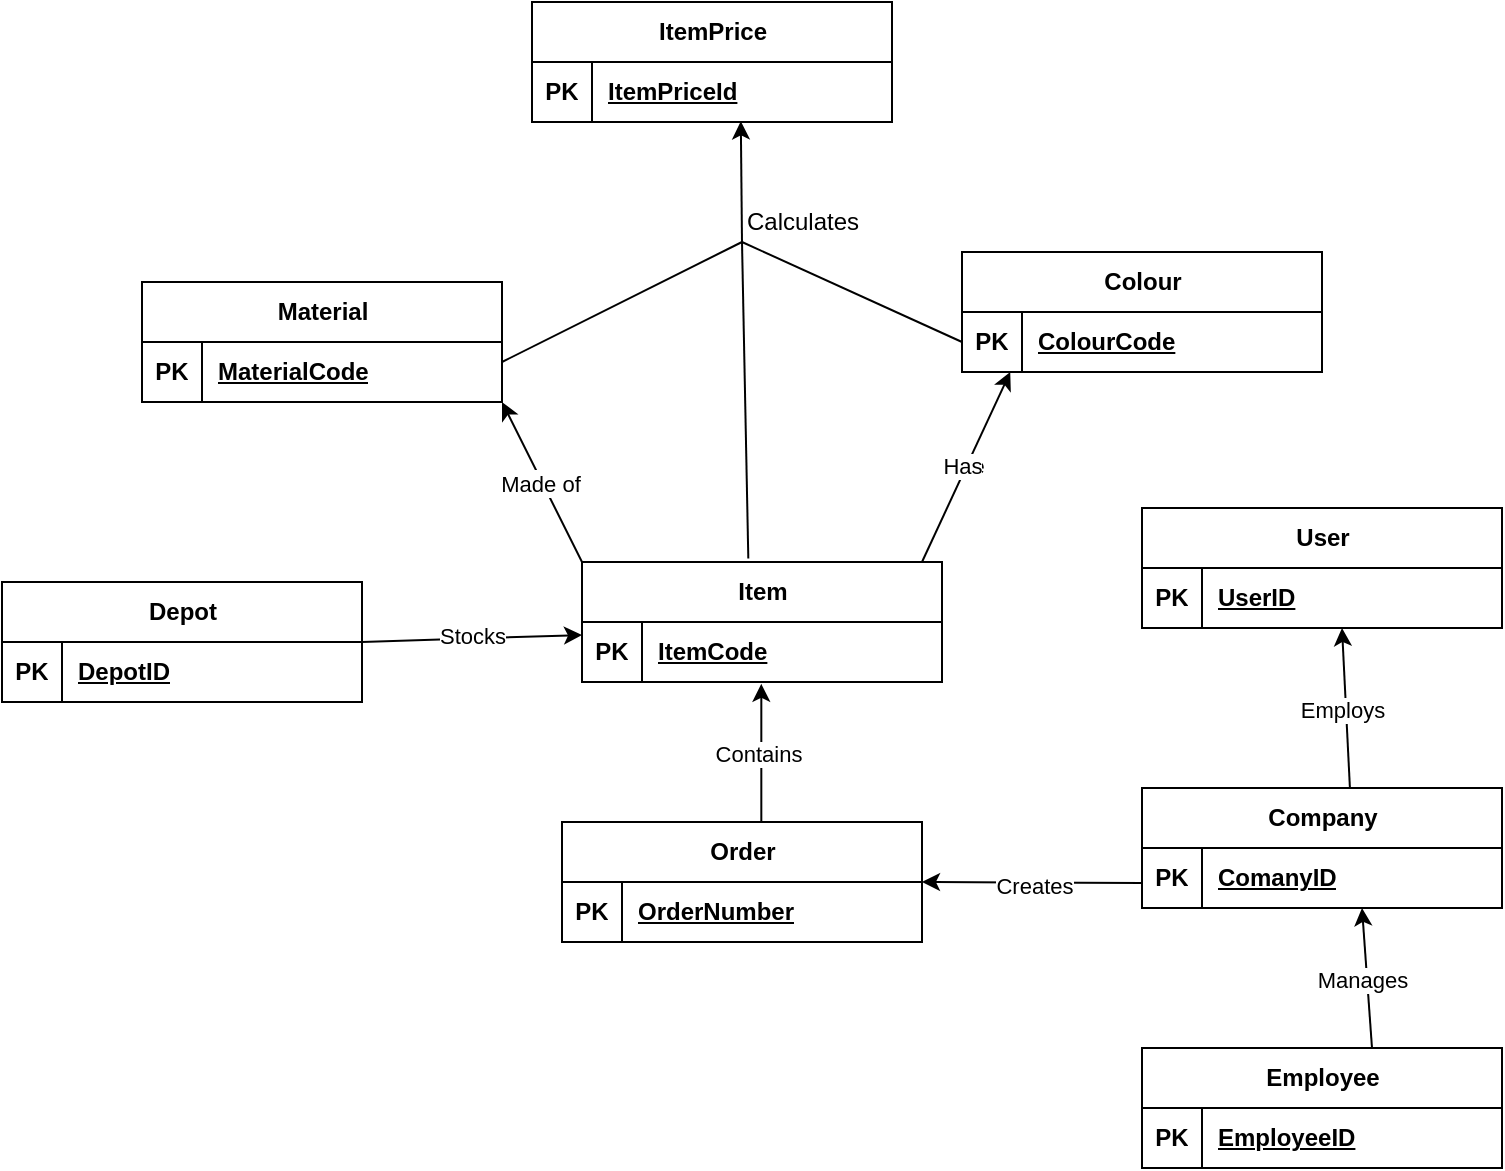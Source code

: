 <mxfile version="21.6.6" type="device">
  <diagram name="Page-1" id="e7e014a7-5840-1c2e-5031-d8a46d1fe8dd">
    <mxGraphModel dx="1195" dy="625" grid="1" gridSize="10" guides="1" tooltips="1" connect="1" arrows="1" fold="1" page="1" pageScale="1" pageWidth="1169" pageHeight="826" background="none" math="0" shadow="0">
      <root>
        <mxCell id="0" />
        <mxCell id="1" parent="0" />
        <mxCell id="VXCBtO3Dx0TMQnv6jFop-56" value="Colour" style="shape=table;startSize=30;container=1;collapsible=1;childLayout=tableLayout;fixedRows=1;rowLines=0;fontStyle=1;align=center;resizeLast=1;html=1;" vertex="1" parent="1">
          <mxGeometry x="620" y="285" width="180" height="60" as="geometry" />
        </mxCell>
        <mxCell id="VXCBtO3Dx0TMQnv6jFop-57" value="" style="shape=tableRow;horizontal=0;startSize=0;swimlaneHead=0;swimlaneBody=0;fillColor=none;collapsible=0;dropTarget=0;points=[[0,0.5],[1,0.5]];portConstraint=eastwest;top=0;left=0;right=0;bottom=1;" vertex="1" parent="VXCBtO3Dx0TMQnv6jFop-56">
          <mxGeometry y="30" width="180" height="30" as="geometry" />
        </mxCell>
        <mxCell id="VXCBtO3Dx0TMQnv6jFop-58" value="PK" style="shape=partialRectangle;connectable=0;fillColor=none;top=0;left=0;bottom=0;right=0;fontStyle=1;overflow=hidden;whiteSpace=wrap;html=1;" vertex="1" parent="VXCBtO3Dx0TMQnv6jFop-57">
          <mxGeometry width="30" height="30" as="geometry">
            <mxRectangle width="30" height="30" as="alternateBounds" />
          </mxGeometry>
        </mxCell>
        <mxCell id="VXCBtO3Dx0TMQnv6jFop-59" value="ColourCode" style="shape=partialRectangle;connectable=0;fillColor=none;top=0;left=0;bottom=0;right=0;align=left;spacingLeft=6;fontStyle=5;overflow=hidden;whiteSpace=wrap;html=1;" vertex="1" parent="VXCBtO3Dx0TMQnv6jFop-57">
          <mxGeometry x="30" width="150" height="30" as="geometry">
            <mxRectangle width="150" height="30" as="alternateBounds" />
          </mxGeometry>
        </mxCell>
        <mxCell id="VXCBtO3Dx0TMQnv6jFop-69" value="User" style="shape=table;startSize=30;container=1;collapsible=1;childLayout=tableLayout;fixedRows=1;rowLines=0;fontStyle=1;align=center;resizeLast=1;html=1;" vertex="1" parent="1">
          <mxGeometry x="710" y="413" width="180" height="60" as="geometry" />
        </mxCell>
        <mxCell id="VXCBtO3Dx0TMQnv6jFop-70" value="" style="shape=tableRow;horizontal=0;startSize=0;swimlaneHead=0;swimlaneBody=0;fillColor=none;collapsible=0;dropTarget=0;points=[[0,0.5],[1,0.5]];portConstraint=eastwest;top=0;left=0;right=0;bottom=1;" vertex="1" parent="VXCBtO3Dx0TMQnv6jFop-69">
          <mxGeometry y="30" width="180" height="30" as="geometry" />
        </mxCell>
        <mxCell id="VXCBtO3Dx0TMQnv6jFop-71" value="PK" style="shape=partialRectangle;connectable=0;fillColor=none;top=0;left=0;bottom=0;right=0;fontStyle=1;overflow=hidden;whiteSpace=wrap;html=1;" vertex="1" parent="VXCBtO3Dx0TMQnv6jFop-70">
          <mxGeometry width="30" height="30" as="geometry">
            <mxRectangle width="30" height="30" as="alternateBounds" />
          </mxGeometry>
        </mxCell>
        <mxCell id="VXCBtO3Dx0TMQnv6jFop-72" value="UserID" style="shape=partialRectangle;connectable=0;fillColor=none;top=0;left=0;bottom=0;right=0;align=left;spacingLeft=6;fontStyle=5;overflow=hidden;whiteSpace=wrap;html=1;" vertex="1" parent="VXCBtO3Dx0TMQnv6jFop-70">
          <mxGeometry x="30" width="150" height="30" as="geometry">
            <mxRectangle width="150" height="30" as="alternateBounds" />
          </mxGeometry>
        </mxCell>
        <mxCell id="VXCBtO3Dx0TMQnv6jFop-85" value="Company" style="shape=table;startSize=30;container=1;collapsible=1;childLayout=tableLayout;fixedRows=1;rowLines=0;fontStyle=1;align=center;resizeLast=1;html=1;" vertex="1" parent="1">
          <mxGeometry x="710" y="553" width="180" height="60" as="geometry" />
        </mxCell>
        <mxCell id="VXCBtO3Dx0TMQnv6jFop-86" value="" style="shape=tableRow;horizontal=0;startSize=0;swimlaneHead=0;swimlaneBody=0;fillColor=none;collapsible=0;dropTarget=0;points=[[0,0.5],[1,0.5]];portConstraint=eastwest;top=0;left=0;right=0;bottom=1;" vertex="1" parent="VXCBtO3Dx0TMQnv6jFop-85">
          <mxGeometry y="30" width="180" height="30" as="geometry" />
        </mxCell>
        <mxCell id="VXCBtO3Dx0TMQnv6jFop-87" value="PK" style="shape=partialRectangle;connectable=0;fillColor=none;top=0;left=0;bottom=0;right=0;fontStyle=1;overflow=hidden;whiteSpace=wrap;html=1;" vertex="1" parent="VXCBtO3Dx0TMQnv6jFop-86">
          <mxGeometry width="30" height="30" as="geometry">
            <mxRectangle width="30" height="30" as="alternateBounds" />
          </mxGeometry>
        </mxCell>
        <mxCell id="VXCBtO3Dx0TMQnv6jFop-88" value="ComanyID" style="shape=partialRectangle;connectable=0;fillColor=none;top=0;left=0;bottom=0;right=0;align=left;spacingLeft=6;fontStyle=5;overflow=hidden;whiteSpace=wrap;html=1;" vertex="1" parent="VXCBtO3Dx0TMQnv6jFop-86">
          <mxGeometry x="30" width="150" height="30" as="geometry">
            <mxRectangle width="150" height="30" as="alternateBounds" />
          </mxGeometry>
        </mxCell>
        <mxCell id="VXCBtO3Dx0TMQnv6jFop-117" value="Order" style="shape=table;startSize=30;container=1;collapsible=1;childLayout=tableLayout;fixedRows=1;rowLines=0;fontStyle=1;align=center;resizeLast=1;html=1;" vertex="1" parent="1">
          <mxGeometry x="420" y="570" width="180" height="60" as="geometry" />
        </mxCell>
        <mxCell id="VXCBtO3Dx0TMQnv6jFop-118" value="" style="shape=tableRow;horizontal=0;startSize=0;swimlaneHead=0;swimlaneBody=0;fillColor=none;collapsible=0;dropTarget=0;points=[[0,0.5],[1,0.5]];portConstraint=eastwest;top=0;left=0;right=0;bottom=1;" vertex="1" parent="VXCBtO3Dx0TMQnv6jFop-117">
          <mxGeometry y="30" width="180" height="30" as="geometry" />
        </mxCell>
        <mxCell id="VXCBtO3Dx0TMQnv6jFop-119" value="PK" style="shape=partialRectangle;connectable=0;fillColor=none;top=0;left=0;bottom=0;right=0;fontStyle=1;overflow=hidden;whiteSpace=wrap;html=1;" vertex="1" parent="VXCBtO3Dx0TMQnv6jFop-118">
          <mxGeometry width="30" height="30" as="geometry">
            <mxRectangle width="30" height="30" as="alternateBounds" />
          </mxGeometry>
        </mxCell>
        <mxCell id="VXCBtO3Dx0TMQnv6jFop-120" value="OrderNumber" style="shape=partialRectangle;connectable=0;fillColor=none;top=0;left=0;bottom=0;right=0;align=left;spacingLeft=6;fontStyle=5;overflow=hidden;whiteSpace=wrap;html=1;" vertex="1" parent="VXCBtO3Dx0TMQnv6jFop-118">
          <mxGeometry x="30" width="150" height="30" as="geometry">
            <mxRectangle width="150" height="30" as="alternateBounds" />
          </mxGeometry>
        </mxCell>
        <mxCell id="VXCBtO3Dx0TMQnv6jFop-133" value="Item" style="shape=table;startSize=30;container=1;collapsible=1;childLayout=tableLayout;fixedRows=1;rowLines=0;fontStyle=1;align=center;resizeLast=1;html=1;" vertex="1" parent="1">
          <mxGeometry x="430" y="440" width="180" height="60" as="geometry" />
        </mxCell>
        <mxCell id="VXCBtO3Dx0TMQnv6jFop-134" value="" style="shape=tableRow;horizontal=0;startSize=0;swimlaneHead=0;swimlaneBody=0;fillColor=none;collapsible=0;dropTarget=0;points=[[0,0.5],[1,0.5]];portConstraint=eastwest;top=0;left=0;right=0;bottom=1;" vertex="1" parent="VXCBtO3Dx0TMQnv6jFop-133">
          <mxGeometry y="30" width="180" height="30" as="geometry" />
        </mxCell>
        <mxCell id="VXCBtO3Dx0TMQnv6jFop-135" value="PK" style="shape=partialRectangle;connectable=0;fillColor=none;top=0;left=0;bottom=0;right=0;fontStyle=1;overflow=hidden;whiteSpace=wrap;html=1;" vertex="1" parent="VXCBtO3Dx0TMQnv6jFop-134">
          <mxGeometry width="30" height="30" as="geometry">
            <mxRectangle width="30" height="30" as="alternateBounds" />
          </mxGeometry>
        </mxCell>
        <mxCell id="VXCBtO3Dx0TMQnv6jFop-136" value="ItemCode" style="shape=partialRectangle;connectable=0;fillColor=none;top=0;left=0;bottom=0;right=0;align=left;spacingLeft=6;fontStyle=5;overflow=hidden;whiteSpace=wrap;html=1;" vertex="1" parent="VXCBtO3Dx0TMQnv6jFop-134">
          <mxGeometry x="30" width="150" height="30" as="geometry">
            <mxRectangle width="150" height="30" as="alternateBounds" />
          </mxGeometry>
        </mxCell>
        <mxCell id="VXCBtO3Dx0TMQnv6jFop-152" value="Material" style="shape=table;startSize=30;container=1;collapsible=1;childLayout=tableLayout;fixedRows=1;rowLines=0;fontStyle=1;align=center;resizeLast=1;html=1;" vertex="1" parent="1">
          <mxGeometry x="210" y="300" width="180" height="60" as="geometry" />
        </mxCell>
        <mxCell id="VXCBtO3Dx0TMQnv6jFop-153" value="" style="shape=tableRow;horizontal=0;startSize=0;swimlaneHead=0;swimlaneBody=0;fillColor=none;collapsible=0;dropTarget=0;points=[[0,0.5],[1,0.5]];portConstraint=eastwest;top=0;left=0;right=0;bottom=1;" vertex="1" parent="VXCBtO3Dx0TMQnv6jFop-152">
          <mxGeometry y="30" width="180" height="30" as="geometry" />
        </mxCell>
        <mxCell id="VXCBtO3Dx0TMQnv6jFop-154" value="PK" style="shape=partialRectangle;connectable=0;fillColor=none;top=0;left=0;bottom=0;right=0;fontStyle=1;overflow=hidden;whiteSpace=wrap;html=1;" vertex="1" parent="VXCBtO3Dx0TMQnv6jFop-153">
          <mxGeometry width="30" height="30" as="geometry">
            <mxRectangle width="30" height="30" as="alternateBounds" />
          </mxGeometry>
        </mxCell>
        <mxCell id="VXCBtO3Dx0TMQnv6jFop-155" value="MaterialCode" style="shape=partialRectangle;connectable=0;fillColor=none;top=0;left=0;bottom=0;right=0;align=left;spacingLeft=6;fontStyle=5;overflow=hidden;whiteSpace=wrap;html=1;" vertex="1" parent="VXCBtO3Dx0TMQnv6jFop-153">
          <mxGeometry x="30" width="150" height="30" as="geometry">
            <mxRectangle width="150" height="30" as="alternateBounds" />
          </mxGeometry>
        </mxCell>
        <mxCell id="VXCBtO3Dx0TMQnv6jFop-159" value="Depot" style="shape=table;startSize=30;container=1;collapsible=1;childLayout=tableLayout;fixedRows=1;rowLines=0;fontStyle=1;align=center;resizeLast=1;html=1;" vertex="1" parent="1">
          <mxGeometry x="140" y="450" width="180" height="60" as="geometry" />
        </mxCell>
        <mxCell id="VXCBtO3Dx0TMQnv6jFop-160" value="" style="shape=tableRow;horizontal=0;startSize=0;swimlaneHead=0;swimlaneBody=0;fillColor=none;collapsible=0;dropTarget=0;points=[[0,0.5],[1,0.5]];portConstraint=eastwest;top=0;left=0;right=0;bottom=1;" vertex="1" parent="VXCBtO3Dx0TMQnv6jFop-159">
          <mxGeometry y="30" width="180" height="30" as="geometry" />
        </mxCell>
        <mxCell id="VXCBtO3Dx0TMQnv6jFop-161" value="PK" style="shape=partialRectangle;connectable=0;fillColor=none;top=0;left=0;bottom=0;right=0;fontStyle=1;overflow=hidden;whiteSpace=wrap;html=1;" vertex="1" parent="VXCBtO3Dx0TMQnv6jFop-160">
          <mxGeometry width="30" height="30" as="geometry">
            <mxRectangle width="30" height="30" as="alternateBounds" />
          </mxGeometry>
        </mxCell>
        <mxCell id="VXCBtO3Dx0TMQnv6jFop-162" value="DepotID" style="shape=partialRectangle;connectable=0;fillColor=none;top=0;left=0;bottom=0;right=0;align=left;spacingLeft=6;fontStyle=5;overflow=hidden;whiteSpace=wrap;html=1;" vertex="1" parent="VXCBtO3Dx0TMQnv6jFop-160">
          <mxGeometry x="30" width="150" height="30" as="geometry">
            <mxRectangle width="150" height="30" as="alternateBounds" />
          </mxGeometry>
        </mxCell>
        <mxCell id="VXCBtO3Dx0TMQnv6jFop-177" value="" style="endArrow=classic;html=1;rounded=0;exitX=0.5;exitY=0;exitDx=0;exitDy=0;" edge="1" parent="1">
          <mxGeometry width="50" height="50" relative="1" as="geometry">
            <mxPoint x="813.96" y="553" as="sourcePoint" />
            <mxPoint x="810" y="473" as="targetPoint" />
          </mxGeometry>
        </mxCell>
        <mxCell id="VXCBtO3Dx0TMQnv6jFop-178" value="Employs" style="edgeLabel;html=1;align=center;verticalAlign=middle;resizable=0;points=[];" vertex="1" connectable="0" parent="VXCBtO3Dx0TMQnv6jFop-177">
          <mxGeometry x="-0.008" y="2" relative="1" as="geometry">
            <mxPoint as="offset" />
          </mxGeometry>
        </mxCell>
        <mxCell id="VXCBtO3Dx0TMQnv6jFop-179" value="Cre" style="endArrow=classic;html=1;rounded=0;exitX=0;exitY=1;exitDx=0;exitDy=0;exitPerimeter=0;" edge="1" parent="1">
          <mxGeometry width="50" height="50" relative="1" as="geometry">
            <mxPoint x="710" y="600.49" as="sourcePoint" />
            <mxPoint x="600" y="600" as="targetPoint" />
          </mxGeometry>
        </mxCell>
        <mxCell id="VXCBtO3Dx0TMQnv6jFop-180" value="Creates" style="edgeLabel;html=1;align=center;verticalAlign=middle;resizable=0;points=[];" vertex="1" connectable="0" parent="VXCBtO3Dx0TMQnv6jFop-179">
          <mxGeometry x="-0.008" y="2" relative="1" as="geometry">
            <mxPoint as="offset" />
          </mxGeometry>
        </mxCell>
        <mxCell id="VXCBtO3Dx0TMQnv6jFop-181" value="Employee" style="shape=table;startSize=30;container=1;collapsible=1;childLayout=tableLayout;fixedRows=1;rowLines=0;fontStyle=1;align=center;resizeLast=1;html=1;" vertex="1" parent="1">
          <mxGeometry x="710" y="683" width="180" height="60" as="geometry" />
        </mxCell>
        <mxCell id="VXCBtO3Dx0TMQnv6jFop-182" value="" style="shape=tableRow;horizontal=0;startSize=0;swimlaneHead=0;swimlaneBody=0;fillColor=none;collapsible=0;dropTarget=0;points=[[0,0.5],[1,0.5]];portConstraint=eastwest;top=0;left=0;right=0;bottom=1;" vertex="1" parent="VXCBtO3Dx0TMQnv6jFop-181">
          <mxGeometry y="30" width="180" height="30" as="geometry" />
        </mxCell>
        <mxCell id="VXCBtO3Dx0TMQnv6jFop-183" value="PK" style="shape=partialRectangle;connectable=0;fillColor=none;top=0;left=0;bottom=0;right=0;fontStyle=1;overflow=hidden;whiteSpace=wrap;html=1;" vertex="1" parent="VXCBtO3Dx0TMQnv6jFop-182">
          <mxGeometry width="30" height="30" as="geometry">
            <mxRectangle width="30" height="30" as="alternateBounds" />
          </mxGeometry>
        </mxCell>
        <mxCell id="VXCBtO3Dx0TMQnv6jFop-184" value="EmployeeID" style="shape=partialRectangle;connectable=0;fillColor=none;top=0;left=0;bottom=0;right=0;align=left;spacingLeft=6;fontStyle=5;overflow=hidden;whiteSpace=wrap;html=1;" vertex="1" parent="VXCBtO3Dx0TMQnv6jFop-182">
          <mxGeometry x="30" width="150" height="30" as="geometry">
            <mxRectangle width="150" height="30" as="alternateBounds" />
          </mxGeometry>
        </mxCell>
        <mxCell id="VXCBtO3Dx0TMQnv6jFop-197" value="" style="endArrow=classic;html=1;rounded=0;entryX=0.004;entryY=0.953;entryDx=0;entryDy=0;entryPerimeter=0;" edge="1" parent="1">
          <mxGeometry width="50" height="50" relative="1" as="geometry">
            <mxPoint x="825" y="683" as="sourcePoint" />
            <mxPoint x="820.0" y="613.0" as="targetPoint" />
          </mxGeometry>
        </mxCell>
        <mxCell id="VXCBtO3Dx0TMQnv6jFop-198" value="Manages" style="edgeLabel;html=1;align=center;verticalAlign=middle;resizable=0;points=[];" vertex="1" connectable="0" parent="VXCBtO3Dx0TMQnv6jFop-197">
          <mxGeometry x="-0.001" y="3" relative="1" as="geometry">
            <mxPoint as="offset" />
          </mxGeometry>
        </mxCell>
        <mxCell id="VXCBtO3Dx0TMQnv6jFop-199" value="Cre" style="endArrow=classic;html=1;rounded=0;entryX=0.5;entryY=1.031;entryDx=0;entryDy=0;entryPerimeter=0;exitX=0.5;exitY=0;exitDx=0;exitDy=0;" edge="1" parent="1">
          <mxGeometry width="50" height="50" relative="1" as="geometry">
            <mxPoint x="519.66" y="570" as="sourcePoint" />
            <mxPoint x="519.66" y="500.93" as="targetPoint" />
          </mxGeometry>
        </mxCell>
        <mxCell id="VXCBtO3Dx0TMQnv6jFop-200" value="Contains" style="edgeLabel;html=1;align=center;verticalAlign=middle;resizable=0;points=[];" vertex="1" connectable="0" parent="VXCBtO3Dx0TMQnv6jFop-199">
          <mxGeometry x="-0.008" y="2" relative="1" as="geometry">
            <mxPoint as="offset" />
          </mxGeometry>
        </mxCell>
        <mxCell id="VXCBtO3Dx0TMQnv6jFop-204" value="Cre" style="endArrow=classic;html=1;rounded=0;entryX=0.134;entryY=1;entryDx=0;entryDy=0;entryPerimeter=0;exitX=0.879;exitY=-0.042;exitDx=0;exitDy=0;exitPerimeter=0;" edge="1" parent="1" target="VXCBtO3Dx0TMQnv6jFop-57">
          <mxGeometry width="50" height="50" relative="1" as="geometry">
            <mxPoint x="600" y="440.0" as="sourcePoint" />
            <mxPoint x="629.62" y="377.25" as="targetPoint" />
          </mxGeometry>
        </mxCell>
        <mxCell id="VXCBtO3Dx0TMQnv6jFop-205" value="Has" style="edgeLabel;html=1;align=center;verticalAlign=middle;resizable=0;points=[];" vertex="1" connectable="0" parent="VXCBtO3Dx0TMQnv6jFop-204">
          <mxGeometry x="-0.008" y="2" relative="1" as="geometry">
            <mxPoint as="offset" />
          </mxGeometry>
        </mxCell>
        <mxCell id="VXCBtO3Dx0TMQnv6jFop-206" value="Cre" style="endArrow=classic;html=1;rounded=0;entryX=1;entryY=0.1;entryDx=0;entryDy=0;entryPerimeter=0;" edge="1" parent="1">
          <mxGeometry width="50" height="50" relative="1" as="geometry">
            <mxPoint x="430" y="440" as="sourcePoint" />
            <mxPoint x="390" y="360" as="targetPoint" />
          </mxGeometry>
        </mxCell>
        <mxCell id="VXCBtO3Dx0TMQnv6jFop-207" value="Made of" style="edgeLabel;html=1;align=center;verticalAlign=middle;resizable=0;points=[];" vertex="1" connectable="0" parent="VXCBtO3Dx0TMQnv6jFop-206">
          <mxGeometry x="-0.008" y="2" relative="1" as="geometry">
            <mxPoint as="offset" />
          </mxGeometry>
        </mxCell>
        <mxCell id="VXCBtO3Dx0TMQnv6jFop-208" value="Cre" style="endArrow=classic;html=1;rounded=0;entryX=0;entryY=0.5;entryDx=0;entryDy=0;" edge="1" parent="1">
          <mxGeometry width="50" height="50" relative="1" as="geometry">
            <mxPoint x="320" y="480" as="sourcePoint" />
            <mxPoint x="430" y="476.5" as="targetPoint" />
          </mxGeometry>
        </mxCell>
        <mxCell id="VXCBtO3Dx0TMQnv6jFop-209" value="Stocks" style="edgeLabel;html=1;align=center;verticalAlign=middle;resizable=0;points=[];" vertex="1" connectable="0" parent="VXCBtO3Dx0TMQnv6jFop-208">
          <mxGeometry x="-0.008" y="2" relative="1" as="geometry">
            <mxPoint as="offset" />
          </mxGeometry>
        </mxCell>
        <mxCell id="VXCBtO3Dx0TMQnv6jFop-210" value="ItemPrice" style="shape=table;startSize=30;container=1;collapsible=1;childLayout=tableLayout;fixedRows=1;rowLines=0;fontStyle=1;align=center;resizeLast=1;html=1;" vertex="1" parent="1">
          <mxGeometry x="405" y="160" width="180" height="60" as="geometry" />
        </mxCell>
        <mxCell id="VXCBtO3Dx0TMQnv6jFop-211" value="" style="shape=tableRow;horizontal=0;startSize=0;swimlaneHead=0;swimlaneBody=0;fillColor=none;collapsible=0;dropTarget=0;points=[[0,0.5],[1,0.5]];portConstraint=eastwest;top=0;left=0;right=0;bottom=1;" vertex="1" parent="VXCBtO3Dx0TMQnv6jFop-210">
          <mxGeometry y="30" width="180" height="30" as="geometry" />
        </mxCell>
        <mxCell id="VXCBtO3Dx0TMQnv6jFop-212" value="PK" style="shape=partialRectangle;connectable=0;fillColor=none;top=0;left=0;bottom=0;right=0;fontStyle=1;overflow=hidden;whiteSpace=wrap;html=1;" vertex="1" parent="VXCBtO3Dx0TMQnv6jFop-211">
          <mxGeometry width="30" height="30" as="geometry">
            <mxRectangle width="30" height="30" as="alternateBounds" />
          </mxGeometry>
        </mxCell>
        <mxCell id="VXCBtO3Dx0TMQnv6jFop-213" value="ItemPriceId" style="shape=partialRectangle;connectable=0;fillColor=none;top=0;left=0;bottom=0;right=0;align=left;spacingLeft=6;fontStyle=5;overflow=hidden;whiteSpace=wrap;html=1;" vertex="1" parent="VXCBtO3Dx0TMQnv6jFop-211">
          <mxGeometry x="30" width="150" height="30" as="geometry">
            <mxRectangle width="150" height="30" as="alternateBounds" />
          </mxGeometry>
        </mxCell>
        <mxCell id="VXCBtO3Dx0TMQnv6jFop-214" value="" style="endArrow=none;html=1;rounded=0;" edge="1" parent="1">
          <mxGeometry width="50" height="50" relative="1" as="geometry">
            <mxPoint x="390" y="340" as="sourcePoint" />
            <mxPoint x="510" y="280" as="targetPoint" />
          </mxGeometry>
        </mxCell>
        <mxCell id="VXCBtO3Dx0TMQnv6jFop-215" value="" style="endArrow=none;html=1;rounded=0;entryX=0;entryY=0.5;entryDx=0;entryDy=0;" edge="1" parent="1" target="VXCBtO3Dx0TMQnv6jFop-57">
          <mxGeometry width="50" height="50" relative="1" as="geometry">
            <mxPoint x="510" y="280" as="sourcePoint" />
            <mxPoint x="520" y="300" as="targetPoint" />
          </mxGeometry>
        </mxCell>
        <mxCell id="VXCBtO3Dx0TMQnv6jFop-216" value="" style="endArrow=none;html=1;rounded=0;entryX=0.462;entryY=-0.029;entryDx=0;entryDy=0;entryPerimeter=0;" edge="1" parent="1" target="VXCBtO3Dx0TMQnv6jFop-133">
          <mxGeometry width="50" height="50" relative="1" as="geometry">
            <mxPoint x="510" y="280" as="sourcePoint" />
            <mxPoint x="565" y="413" as="targetPoint" />
          </mxGeometry>
        </mxCell>
        <mxCell id="VXCBtO3Dx0TMQnv6jFop-217" value="Calculates" style="text;html=1;align=center;verticalAlign=middle;resizable=0;points=[];autosize=1;strokeColor=none;fillColor=none;" vertex="1" parent="1">
          <mxGeometry x="500" y="255" width="80" height="30" as="geometry" />
        </mxCell>
        <mxCell id="VXCBtO3Dx0TMQnv6jFop-218" value="" style="endArrow=classic;html=1;rounded=0;entryX=0.58;entryY=0.989;entryDx=0;entryDy=0;entryPerimeter=0;" edge="1" parent="1" target="VXCBtO3Dx0TMQnv6jFop-211">
          <mxGeometry width="50" height="50" relative="1" as="geometry">
            <mxPoint x="510" y="280" as="sourcePoint" />
            <mxPoint x="560" y="270" as="targetPoint" />
          </mxGeometry>
        </mxCell>
      </root>
    </mxGraphModel>
  </diagram>
</mxfile>
